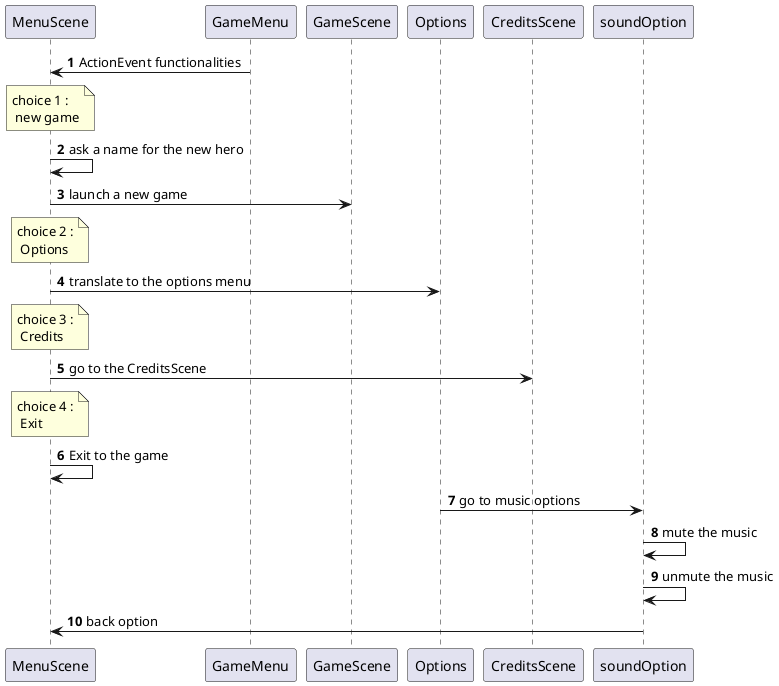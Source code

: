 @startuml
'https://plantuml.com/sequence-diagram

autonumber

MenuScene <- GameMenu : ActionEvent functionalities
note over MenuScene : choice 1 : \n new game
MenuScene -> MenuScene : ask a name for the new hero
MenuScene -> GameScene : launch a new game
note over MenuScene : choice 2 :\n Options
MenuScene -> Options : translate to the options menu
note over MenuScene : choice 3 :\n Credits
MenuScene -> CreditsScene : go to the CreditsScene
note over MenuScene : choice 4 :\n Exit
MenuScene -> MenuScene : Exit to the game
Options -> soundOption : go to music options
soundOption -> soundOption : mute the music
soundOption -> soundOption : unmute the music
soundOption -> MenuScene : back option

@enduml